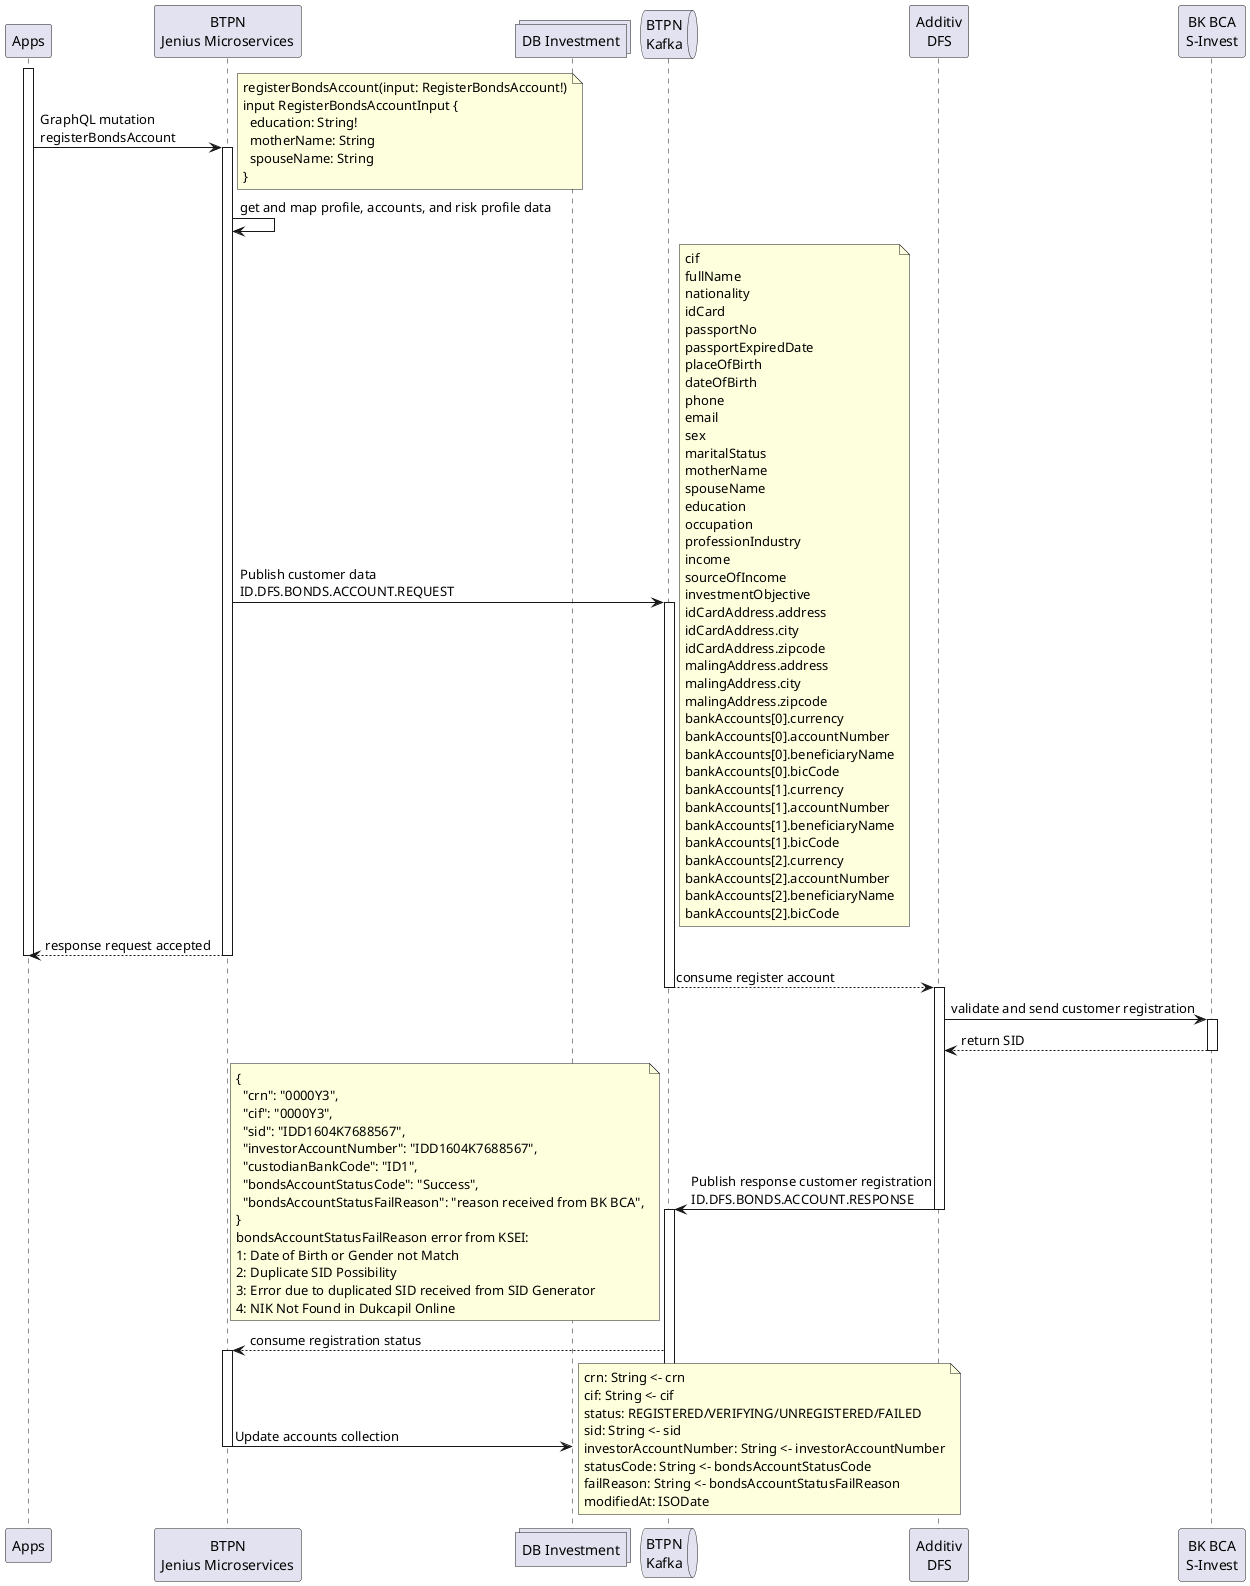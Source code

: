 @startuml open account bonds
participant "Apps" as app
participant "BTPN\nJenius Microservices" as ms
collections "DB Investment" as db
queue "BTPN\nKafka" as kafka
participant "Additiv\nDFS" as dfs
participant "BK BCA\nS-Invest" as ksei

activate app
app -> ms: GraphQL mutation\nregisterBondsAccount
note right
registerBondsAccount(input: RegisterBondsAccount!)
input RegisterBondsAccountInput {
  education: String!
  motherName: String
  spouseName: String
}
end note
activate ms
ms -> ms: get and map profile, accounts, and risk profile data
ms -> kafka: Publish customer data\nID.DFS.BONDS.ACCOUNT.REQUEST
note right
cif
fullName
nationality
idCard
passportNo
passportExpiredDate
placeOfBirth
dateOfBirth
phone
email
sex
maritalStatus
motherName
spouseName
education
occupation
professionIndustry
income
sourceOfIncome
investmentObjective
idCardAddress.address
idCardAddress.city
idCardAddress.zipcode
malingAddress.address
malingAddress.city
malingAddress.zipcode
bankAccounts[0].currency
bankAccounts[0].accountNumber
bankAccounts[0].beneficiaryName
bankAccounts[0].bicCode
bankAccounts[1].currency
bankAccounts[1].accountNumber
bankAccounts[1].beneficiaryName
bankAccounts[1].bicCode
bankAccounts[2].currency
bankAccounts[2].accountNumber
bankAccounts[2].beneficiaryName
bankAccounts[2].bicCode
end note
activate kafka
ms --> app: response request accepted
deactivate ms
deactivate app
kafka --> dfs: consume register account
deactivate kafka
activate dfs
dfs -> ksei: validate and send customer registration
activate ksei
ksei --> dfs: return SID 
deactivate ksei
dfs -> kafka: Publish response customer registration\nID.DFS.BONDS.ACCOUNT.RESPONSE
note left
{
  "crn": "0000Y3",
  "cif": "0000Y3",
  "sid": "IDD1604K7688567",
  "investorAccountNumber": "IDD1604K7688567",
  "custodianBankCode": "ID1",
  "bondsAccountStatusCode": "Success",
  "bondsAccountStatusFailReason": "reason received from BK BCA",
}
bondsAccountStatusFailReason error from KSEI:
1: Date of Birth or Gender not Match
2: Duplicate SID Possibility
3: Error due to duplicated SID received from SID Generator
4: NIK Not Found in Dukcapil Online
end note
deactivate dfs
activate kafka
kafka --> ms: consume registration status
activate ms
ms -> db: Update accounts collection
note right
crn: String <- crn
cif: String <- cif
status: REGISTERED/VERIFYING/UNREGISTERED/FAILED
sid: String <- sid
investorAccountNumber: String <- investorAccountNumber
statusCode: String <- bondsAccountStatusCode
failReason: String <- bondsAccountStatusFailReason
modifiedAt: ISODate
end note
deactivate ms
deactivate kafka

@enduml
